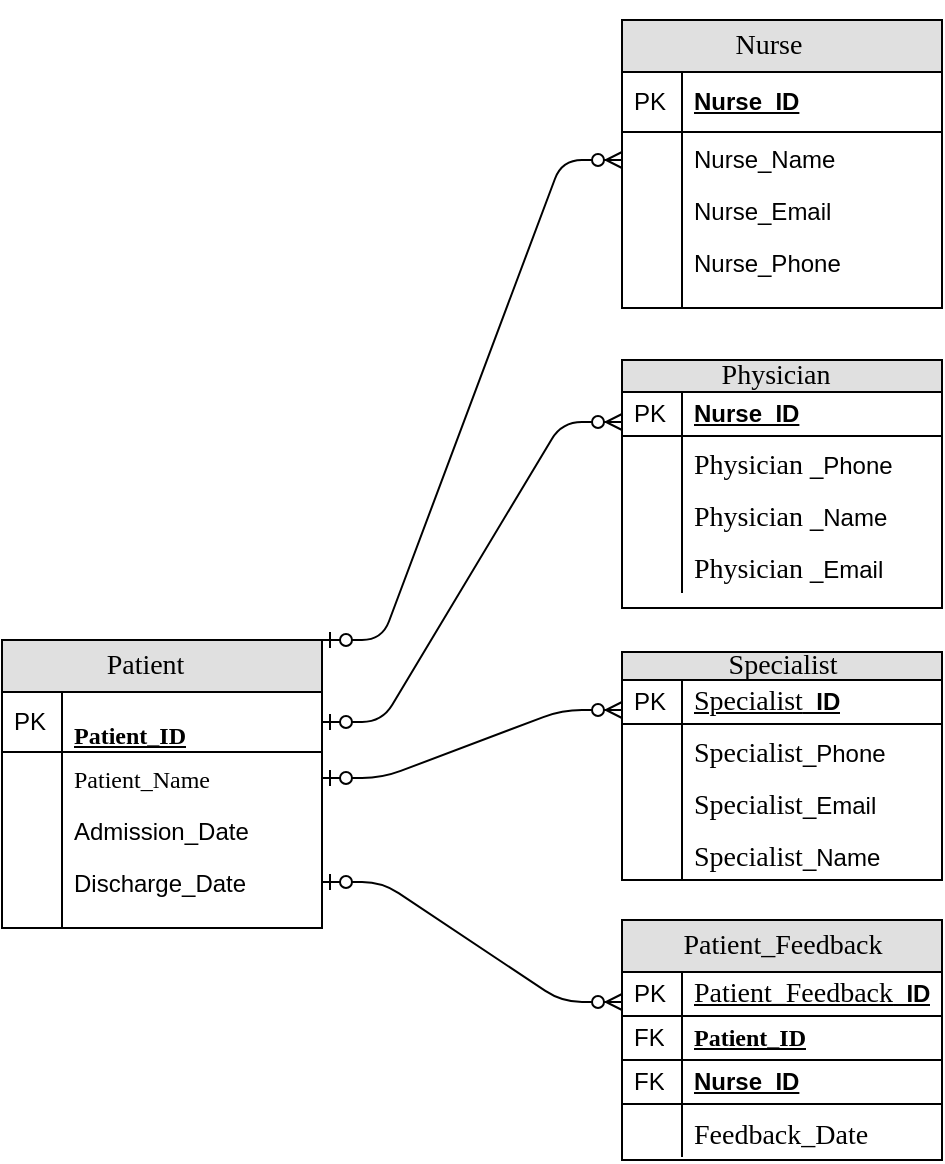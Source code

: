 <mxfile version="24.0.7" type="github">
  <diagram name="Page-1" id="e56a1550-8fbb-45ad-956c-1786394a9013">
    <mxGraphModel dx="1591" dy="783" grid="1" gridSize="10" guides="1" tooltips="1" connect="1" arrows="1" fold="1" page="1" pageScale="1" pageWidth="1100" pageHeight="850" background="none" math="0" shadow="0">
      <root>
        <mxCell id="0" />
        <mxCell id="1" parent="0" />
        <mxCell id="2e49270ec7c68f3f-30" value="&lt;p class=&quot;MsoNormal&quot;&gt;&lt;span style=&quot;mso-spacerun:&#39;yes&#39;;font-family:Calibri;mso-bidi-font-family:&#39;Times New Roman&#39;;&quot;&gt;Patient&amp;nbsp; &amp;nbsp; &amp;nbsp;&lt;/span&gt;&lt;/p&gt;" style="swimlane;html=1;fontStyle=0;childLayout=stackLayout;horizontal=1;startSize=26;fillColor=#e0e0e0;horizontalStack=0;resizeParent=1;resizeLast=0;collapsible=1;marginBottom=0;swimlaneFillColor=#ffffff;align=center;rounded=0;shadow=0;comic=0;labelBackgroundColor=none;strokeWidth=1;fontFamily=Verdana;fontSize=14" parent="1" vertex="1">
          <mxGeometry x="240" y="420" width="160" height="144" as="geometry" />
        </mxCell>
        <mxCell id="2e49270ec7c68f3f-31" value="&lt;p class=&quot;MsoNormal&quot;&gt;&lt;span style=&quot;mso-spacerun:&#39;yes&#39;;font-family:Calibri;mso-fareast-font-family:等线;&lt;br/&gt;mso-bidi-font-family:&#39;Times New Roman&#39;;&quot;&gt;Patient_ID&lt;/span&gt;&lt;/p&gt;" style="shape=partialRectangle;top=0;left=0;right=0;bottom=1;html=1;align=left;verticalAlign=middle;fillColor=none;spacingLeft=34;spacingRight=4;whiteSpace=wrap;overflow=hidden;rotatable=0;points=[[0,0.5],[1,0.5]];portConstraint=eastwest;dropTarget=0;fontStyle=5;" parent="2e49270ec7c68f3f-30" vertex="1">
          <mxGeometry y="26" width="160" height="30" as="geometry" />
        </mxCell>
        <mxCell id="2e49270ec7c68f3f-32" value="PK" style="shape=partialRectangle;top=0;left=0;bottom=0;html=1;fillColor=none;align=left;verticalAlign=middle;spacingLeft=4;spacingRight=4;whiteSpace=wrap;overflow=hidden;rotatable=0;points=[];portConstraint=eastwest;part=1;" parent="2e49270ec7c68f3f-31" vertex="1" connectable="0">
          <mxGeometry width="30" height="30" as="geometry" />
        </mxCell>
        <mxCell id="2e49270ec7c68f3f-33" value="&lt;font face=&quot;Calibri&quot;&gt;Patient_Name&lt;/font&gt;" style="shape=partialRectangle;top=0;left=0;right=0;bottom=0;html=1;align=left;verticalAlign=top;fillColor=none;spacingLeft=34;spacingRight=4;whiteSpace=wrap;overflow=hidden;rotatable=0;points=[[0,0.5],[1,0.5]];portConstraint=eastwest;dropTarget=0;" parent="2e49270ec7c68f3f-30" vertex="1">
          <mxGeometry y="56" width="160" height="26" as="geometry" />
        </mxCell>
        <mxCell id="2e49270ec7c68f3f-34" value="" style="shape=partialRectangle;top=0;left=0;bottom=0;html=1;fillColor=none;align=left;verticalAlign=top;spacingLeft=4;spacingRight=4;whiteSpace=wrap;overflow=hidden;rotatable=0;points=[];portConstraint=eastwest;part=1;" parent="2e49270ec7c68f3f-33" vertex="1" connectable="0">
          <mxGeometry width="30" height="26" as="geometry" />
        </mxCell>
        <mxCell id="2e49270ec7c68f3f-35" value="Admission_Date" style="shape=partialRectangle;top=0;left=0;right=0;bottom=0;html=1;align=left;verticalAlign=top;fillColor=none;spacingLeft=34;spacingRight=4;whiteSpace=wrap;overflow=hidden;rotatable=0;points=[[0,0.5],[1,0.5]];portConstraint=eastwest;dropTarget=0;" parent="2e49270ec7c68f3f-30" vertex="1">
          <mxGeometry y="82" width="160" height="26" as="geometry" />
        </mxCell>
        <mxCell id="2e49270ec7c68f3f-36" value="" style="shape=partialRectangle;top=0;left=0;bottom=0;html=1;fillColor=none;align=left;verticalAlign=top;spacingLeft=4;spacingRight=4;whiteSpace=wrap;overflow=hidden;rotatable=0;points=[];portConstraint=eastwest;part=1;" parent="2e49270ec7c68f3f-35" vertex="1" connectable="0">
          <mxGeometry width="30" height="26" as="geometry" />
        </mxCell>
        <mxCell id="2e49270ec7c68f3f-37" value="Discharge_Date" style="shape=partialRectangle;top=0;left=0;right=0;bottom=0;html=1;align=left;verticalAlign=top;fillColor=none;spacingLeft=34;spacingRight=4;whiteSpace=wrap;overflow=hidden;rotatable=0;points=[[0,0.5],[1,0.5]];portConstraint=eastwest;dropTarget=0;" parent="2e49270ec7c68f3f-30" vertex="1">
          <mxGeometry y="108" width="160" height="26" as="geometry" />
        </mxCell>
        <mxCell id="2e49270ec7c68f3f-38" value="" style="shape=partialRectangle;top=0;left=0;bottom=0;html=1;fillColor=none;align=left;verticalAlign=top;spacingLeft=4;spacingRight=4;whiteSpace=wrap;overflow=hidden;rotatable=0;points=[];portConstraint=eastwest;part=1;" parent="2e49270ec7c68f3f-37" vertex="1" connectable="0">
          <mxGeometry width="30" height="26" as="geometry" />
        </mxCell>
        <mxCell id="2e49270ec7c68f3f-39" value="" style="shape=partialRectangle;top=0;left=0;right=0;bottom=0;html=1;align=left;verticalAlign=top;fillColor=none;spacingLeft=34;spacingRight=4;whiteSpace=wrap;overflow=hidden;rotatable=0;points=[[0,0.5],[1,0.5]];portConstraint=eastwest;dropTarget=0;" parent="2e49270ec7c68f3f-30" vertex="1">
          <mxGeometry y="134" width="160" height="10" as="geometry" />
        </mxCell>
        <mxCell id="2e49270ec7c68f3f-40" value="" style="shape=partialRectangle;top=0;left=0;bottom=0;html=1;fillColor=none;align=left;verticalAlign=top;spacingLeft=4;spacingRight=4;whiteSpace=wrap;overflow=hidden;rotatable=0;points=[];portConstraint=eastwest;part=1;" parent="2e49270ec7c68f3f-39" vertex="1" connectable="0">
          <mxGeometry width="30" height="10" as="geometry" />
        </mxCell>
        <mxCell id="2e49270ec7c68f3f-41" value="&lt;p class=&quot;MsoNormal&quot;&gt;&lt;span style=&quot;mso-spacerun:&#39;yes&#39;;font-family:Calibri;mso-fareast-font-family:等线;&lt;br/&gt;mso-bidi-font-family:&#39;Times New Roman&#39;;&quot;&gt;Physician&amp;nbsp;&amp;nbsp;&lt;/span&gt;&lt;/p&gt;" style="swimlane;html=1;fontStyle=0;childLayout=stackLayout;horizontal=1;startSize=16;fillColor=#e0e0e0;horizontalStack=0;resizeParent=1;resizeLast=0;collapsible=1;marginBottom=0;swimlaneFillColor=#ffffff;align=center;rounded=0;shadow=0;comic=0;labelBackgroundColor=none;strokeWidth=1;fontFamily=Verdana;fontSize=14" parent="1" vertex="1">
          <mxGeometry x="550" y="280" width="160" height="124" as="geometry" />
        </mxCell>
        <mxCell id="y5qJRlmmMwqQJ6CZSn6F-19" value="Nurse_ID" style="shape=partialRectangle;top=0;left=0;right=0;bottom=1;html=1;align=left;verticalAlign=middle;fillColor=none;spacingLeft=34;spacingRight=4;whiteSpace=wrap;overflow=hidden;rotatable=0;points=[[0,0.5],[1,0.5]];portConstraint=eastwest;dropTarget=0;fontStyle=5;" vertex="1" parent="2e49270ec7c68f3f-41">
          <mxGeometry y="16" width="160" height="22" as="geometry" />
        </mxCell>
        <mxCell id="y5qJRlmmMwqQJ6CZSn6F-20" value="PK" style="shape=partialRectangle;top=0;left=0;bottom=0;html=1;fillColor=none;align=left;verticalAlign=middle;spacingLeft=4;spacingRight=4;whiteSpace=wrap;overflow=hidden;rotatable=0;points=[];portConstraint=eastwest;part=1;" vertex="1" connectable="0" parent="y5qJRlmmMwqQJ6CZSn6F-19">
          <mxGeometry width="30" height="22" as="geometry" />
        </mxCell>
        <mxCell id="y5qJRlmmMwqQJ6CZSn6F-17" value="&lt;span style=&quot;font-family: Calibri; font-size: 14px; text-align: center; text-wrap: nowrap;&quot;&gt;Physician&amp;nbsp;&lt;/span&gt;_Phone" style="shape=partialRectangle;top=0;left=0;right=0;bottom=0;html=1;align=left;verticalAlign=top;fillColor=none;spacingLeft=34;spacingRight=4;whiteSpace=wrap;overflow=hidden;rotatable=0;points=[[0,0.5],[1,0.5]];portConstraint=eastwest;dropTarget=0;" vertex="1" parent="2e49270ec7c68f3f-41">
          <mxGeometry y="38" width="160" height="26" as="geometry" />
        </mxCell>
        <mxCell id="y5qJRlmmMwqQJ6CZSn6F-18" value="" style="shape=partialRectangle;top=0;left=0;bottom=0;html=1;fillColor=none;align=left;verticalAlign=top;spacingLeft=4;spacingRight=4;whiteSpace=wrap;overflow=hidden;rotatable=0;points=[];portConstraint=eastwest;part=1;" vertex="1" connectable="0" parent="y5qJRlmmMwqQJ6CZSn6F-17">
          <mxGeometry width="30" height="26" as="geometry" />
        </mxCell>
        <mxCell id="y5qJRlmmMwqQJ6CZSn6F-13" value="&lt;span style=&quot;font-family: Calibri; font-size: 14px; text-align: center; text-wrap: nowrap;&quot;&gt;Physician&amp;nbsp;&lt;/span&gt;_Name" style="shape=partialRectangle;top=0;left=0;right=0;bottom=0;html=1;align=left;verticalAlign=top;fillColor=none;spacingLeft=34;spacingRight=4;whiteSpace=wrap;overflow=hidden;rotatable=0;points=[[0,0.5],[1,0.5]];portConstraint=eastwest;dropTarget=0;" vertex="1" parent="2e49270ec7c68f3f-41">
          <mxGeometry y="64" width="160" height="26" as="geometry" />
        </mxCell>
        <mxCell id="y5qJRlmmMwqQJ6CZSn6F-14" value="" style="shape=partialRectangle;top=0;left=0;bottom=0;html=1;fillColor=none;align=left;verticalAlign=top;spacingLeft=4;spacingRight=4;whiteSpace=wrap;overflow=hidden;rotatable=0;points=[];portConstraint=eastwest;part=1;" vertex="1" connectable="0" parent="y5qJRlmmMwqQJ6CZSn6F-13">
          <mxGeometry width="30" height="26" as="geometry" />
        </mxCell>
        <mxCell id="y5qJRlmmMwqQJ6CZSn6F-15" value="&lt;span style=&quot;font-family: Calibri; font-size: 14px; text-align: center; text-wrap: nowrap;&quot;&gt;Physician&amp;nbsp;&lt;/span&gt;_Email" style="shape=partialRectangle;top=0;left=0;right=0;bottom=0;html=1;align=left;verticalAlign=top;fillColor=none;spacingLeft=34;spacingRight=4;whiteSpace=wrap;overflow=hidden;rotatable=0;points=[[0,0.5],[1,0.5]];portConstraint=eastwest;dropTarget=0;" vertex="1" parent="2e49270ec7c68f3f-41">
          <mxGeometry y="90" width="160" height="26" as="geometry" />
        </mxCell>
        <mxCell id="y5qJRlmmMwqQJ6CZSn6F-16" value="" style="shape=partialRectangle;top=0;left=0;bottom=0;html=1;fillColor=none;align=left;verticalAlign=top;spacingLeft=4;spacingRight=4;whiteSpace=wrap;overflow=hidden;rotatable=0;points=[];portConstraint=eastwest;part=1;" vertex="1" connectable="0" parent="y5qJRlmmMwqQJ6CZSn6F-15">
          <mxGeometry width="30" height="26" as="geometry" />
        </mxCell>
        <mxCell id="2e49270ec7c68f3f-63" value="" style="edgeStyle=entityRelationEdgeStyle;html=1;endArrow=ERzeroToMany;startArrow=ERzeroToOne;labelBackgroundColor=none;fontFamily=Verdana;fontSize=14;entryX=0;entryY=0.5;exitX=1;exitY=0.5;" parent="1" source="2e49270ec7c68f3f-31" edge="1">
          <mxGeometry width="100" height="100" relative="1" as="geometry">
            <mxPoint x="510" y="610" as="sourcePoint" />
            <mxPoint x="550" y="311" as="targetPoint" />
          </mxGeometry>
        </mxCell>
        <mxCell id="2e49270ec7c68f3f-64" value="&lt;p class=&quot;MsoNormal&quot;&gt;&lt;span style=&quot;mso-spacerun:&#39;yes&#39;;font-family:Calibri;mso-fareast-font-family:等线;&lt;br/&gt;mso-bidi-font-family:&#39;Times New Roman&#39;;&quot;&gt;Specialist&lt;/span&gt;&lt;/p&gt;" style="swimlane;html=1;fontStyle=0;childLayout=stackLayout;horizontal=1;startSize=14;fillColor=#e0e0e0;horizontalStack=0;resizeParent=1;resizeLast=0;collapsible=1;marginBottom=0;swimlaneFillColor=#ffffff;align=center;rounded=0;shadow=0;comic=0;labelBackgroundColor=none;strokeWidth=1;fontFamily=Verdana;fontSize=14" parent="1" vertex="1">
          <mxGeometry x="550" y="426" width="160" height="114" as="geometry" />
        </mxCell>
        <mxCell id="y5qJRlmmMwqQJ6CZSn6F-21" value="&lt;span style=&quot;font-family: Calibri; font-size: 14px; font-weight: 400; text-align: center; text-wrap: nowrap;&quot;&gt;Specialist&lt;/span&gt;_ID" style="shape=partialRectangle;top=0;left=0;right=0;bottom=1;html=1;align=left;verticalAlign=middle;fillColor=none;spacingLeft=34;spacingRight=4;whiteSpace=wrap;overflow=hidden;rotatable=0;points=[[0,0.5],[1,0.5]];portConstraint=eastwest;dropTarget=0;fontStyle=5;" vertex="1" parent="2e49270ec7c68f3f-64">
          <mxGeometry y="14" width="160" height="22" as="geometry" />
        </mxCell>
        <mxCell id="y5qJRlmmMwqQJ6CZSn6F-22" value="PK" style="shape=partialRectangle;top=0;left=0;bottom=0;html=1;fillColor=none;align=left;verticalAlign=middle;spacingLeft=4;spacingRight=4;whiteSpace=wrap;overflow=hidden;rotatable=0;points=[];portConstraint=eastwest;part=1;" vertex="1" connectable="0" parent="y5qJRlmmMwqQJ6CZSn6F-21">
          <mxGeometry width="30" height="22" as="geometry" />
        </mxCell>
        <mxCell id="y5qJRlmmMwqQJ6CZSn6F-23" value="&lt;span style=&quot;font-family: Calibri; font-size: 14px; text-align: center; text-wrap: nowrap;&quot;&gt;Specialist&lt;/span&gt;_Phone" style="shape=partialRectangle;top=0;left=0;right=0;bottom=0;html=1;align=left;verticalAlign=top;fillColor=none;spacingLeft=34;spacingRight=4;whiteSpace=wrap;overflow=hidden;rotatable=0;points=[[0,0.5],[1,0.5]];portConstraint=eastwest;dropTarget=0;" vertex="1" parent="2e49270ec7c68f3f-64">
          <mxGeometry y="36" width="160" height="26" as="geometry" />
        </mxCell>
        <mxCell id="y5qJRlmmMwqQJ6CZSn6F-24" value="" style="shape=partialRectangle;top=0;left=0;bottom=0;html=1;fillColor=none;align=left;verticalAlign=top;spacingLeft=4;spacingRight=4;whiteSpace=wrap;overflow=hidden;rotatable=0;points=[];portConstraint=eastwest;part=1;" vertex="1" connectable="0" parent="y5qJRlmmMwqQJ6CZSn6F-23">
          <mxGeometry width="30" height="26" as="geometry" />
        </mxCell>
        <mxCell id="y5qJRlmmMwqQJ6CZSn6F-27" value="&lt;span style=&quot;font-family: Calibri; font-size: 14px; text-align: center; text-wrap: nowrap;&quot;&gt;Specialist&lt;/span&gt;_Email" style="shape=partialRectangle;top=0;left=0;right=0;bottom=0;html=1;align=left;verticalAlign=top;fillColor=none;spacingLeft=34;spacingRight=4;whiteSpace=wrap;overflow=hidden;rotatable=0;points=[[0,0.5],[1,0.5]];portConstraint=eastwest;dropTarget=0;" vertex="1" parent="2e49270ec7c68f3f-64">
          <mxGeometry y="62" width="160" height="26" as="geometry" />
        </mxCell>
        <mxCell id="y5qJRlmmMwqQJ6CZSn6F-28" value="" style="shape=partialRectangle;top=0;left=0;bottom=0;html=1;fillColor=none;align=left;verticalAlign=top;spacingLeft=4;spacingRight=4;whiteSpace=wrap;overflow=hidden;rotatable=0;points=[];portConstraint=eastwest;part=1;" vertex="1" connectable="0" parent="y5qJRlmmMwqQJ6CZSn6F-27">
          <mxGeometry width="30" height="26" as="geometry" />
        </mxCell>
        <mxCell id="y5qJRlmmMwqQJ6CZSn6F-25" value="&lt;span style=&quot;font-family: Calibri; font-size: 14px; text-align: center; text-wrap: nowrap;&quot;&gt;Specialist&lt;/span&gt;_Name" style="shape=partialRectangle;top=0;left=0;right=0;bottom=0;html=1;align=left;verticalAlign=top;fillColor=none;spacingLeft=34;spacingRight=4;whiteSpace=wrap;overflow=hidden;rotatable=0;points=[[0,0.5],[1,0.5]];portConstraint=eastwest;dropTarget=0;" vertex="1" parent="2e49270ec7c68f3f-64">
          <mxGeometry y="88" width="160" height="26" as="geometry" />
        </mxCell>
        <mxCell id="y5qJRlmmMwqQJ6CZSn6F-26" value="" style="shape=partialRectangle;top=0;left=0;bottom=0;html=1;fillColor=none;align=left;verticalAlign=top;spacingLeft=4;spacingRight=4;whiteSpace=wrap;overflow=hidden;rotatable=0;points=[];portConstraint=eastwest;part=1;" vertex="1" connectable="0" parent="y5qJRlmmMwqQJ6CZSn6F-25">
          <mxGeometry width="30" height="26" as="geometry" />
        </mxCell>
        <mxCell id="2e49270ec7c68f3f-71" value="&lt;p class=&quot;MsoNormal&quot;&gt;&lt;span style=&quot;mso-spacerun:&#39;yes&#39;;font-family:Calibri;mso-fareast-font-family:等线;&lt;br/&gt;mso-bidi-font-family:&#39;Times New Roman&#39;;&quot;&gt;Patient_Feedback&lt;/span&gt;&lt;/p&gt;" style="swimlane;html=1;fontStyle=0;childLayout=stackLayout;horizontal=1;startSize=26;fillColor=#e0e0e0;horizontalStack=0;resizeParent=1;resizeLast=0;collapsible=1;marginBottom=0;swimlaneFillColor=#ffffff;align=center;rounded=0;shadow=0;comic=0;labelBackgroundColor=none;strokeWidth=1;fontFamily=Verdana;fontSize=14" parent="1" vertex="1">
          <mxGeometry x="550" y="560" width="160" height="120" as="geometry" />
        </mxCell>
        <mxCell id="y5qJRlmmMwqQJ6CZSn6F-30" value="&lt;span style=&quot;font-family: Calibri; font-size: 14px; font-weight: 400; text-align: center; text-wrap: nowrap;&quot;&gt;Patient_Feedback&lt;/span&gt;_ID" style="shape=partialRectangle;top=0;left=0;right=0;bottom=1;html=1;align=left;verticalAlign=middle;fillColor=none;spacingLeft=34;spacingRight=4;whiteSpace=wrap;overflow=hidden;rotatable=0;points=[[0,0.5],[1,0.5]];portConstraint=eastwest;dropTarget=0;fontStyle=5;" vertex="1" parent="2e49270ec7c68f3f-71">
          <mxGeometry y="26" width="160" height="22" as="geometry" />
        </mxCell>
        <mxCell id="y5qJRlmmMwqQJ6CZSn6F-31" value="PK" style="shape=partialRectangle;top=0;left=0;bottom=0;html=1;fillColor=none;align=left;verticalAlign=middle;spacingLeft=4;spacingRight=4;whiteSpace=wrap;overflow=hidden;rotatable=0;points=[];portConstraint=eastwest;part=1;" vertex="1" connectable="0" parent="y5qJRlmmMwqQJ6CZSn6F-30">
          <mxGeometry width="30" height="22" as="geometry" />
        </mxCell>
        <mxCell id="y5qJRlmmMwqQJ6CZSn6F-38" value="&lt;span style=&quot;font-family: Calibri;&quot;&gt;Patient_ID&lt;/span&gt;" style="shape=partialRectangle;top=0;left=0;right=0;bottom=1;html=1;align=left;verticalAlign=middle;fillColor=none;spacingLeft=34;spacingRight=4;whiteSpace=wrap;overflow=hidden;rotatable=0;points=[[0,0.5],[1,0.5]];portConstraint=eastwest;dropTarget=0;fontStyle=5;" vertex="1" parent="2e49270ec7c68f3f-71">
          <mxGeometry y="48" width="160" height="22" as="geometry" />
        </mxCell>
        <mxCell id="y5qJRlmmMwqQJ6CZSn6F-39" value="FK" style="shape=partialRectangle;top=0;left=0;bottom=0;html=1;fillColor=none;align=left;verticalAlign=middle;spacingLeft=4;spacingRight=4;whiteSpace=wrap;overflow=hidden;rotatable=0;points=[];portConstraint=eastwest;part=1;" vertex="1" connectable="0" parent="y5qJRlmmMwqQJ6CZSn6F-38">
          <mxGeometry width="30" height="22" as="geometry" />
        </mxCell>
        <mxCell id="y5qJRlmmMwqQJ6CZSn6F-40" value="Nurse_ID" style="shape=partialRectangle;top=0;left=0;right=0;bottom=1;html=1;align=left;verticalAlign=middle;fillColor=none;spacingLeft=34;spacingRight=4;whiteSpace=wrap;overflow=hidden;rotatable=0;points=[[0,0.5],[1,0.5]];portConstraint=eastwest;dropTarget=0;fontStyle=5;" vertex="1" parent="2e49270ec7c68f3f-71">
          <mxGeometry y="70" width="160" height="22" as="geometry" />
        </mxCell>
        <mxCell id="y5qJRlmmMwqQJ6CZSn6F-41" value="FK" style="shape=partialRectangle;top=0;left=0;bottom=0;html=1;fillColor=none;align=left;verticalAlign=middle;spacingLeft=4;spacingRight=4;whiteSpace=wrap;overflow=hidden;rotatable=0;points=[];portConstraint=eastwest;part=1;" vertex="1" connectable="0" parent="y5qJRlmmMwqQJ6CZSn6F-40">
          <mxGeometry width="30" height="22" as="geometry" />
        </mxCell>
        <mxCell id="y5qJRlmmMwqQJ6CZSn6F-36" value="&lt;div style=&quot;text-align: center;&quot;&gt;&lt;span style=&quot;background-color: initial; font-size: 14px; text-wrap: nowrap;&quot;&gt;&lt;font face=&quot;Calibri&quot;&gt;Feedback_Date&lt;/font&gt;&lt;/span&gt;&lt;/div&gt;" style="shape=partialRectangle;top=0;left=0;right=0;bottom=0;html=1;align=left;verticalAlign=top;fillColor=none;spacingLeft=34;spacingRight=4;whiteSpace=wrap;overflow=hidden;rotatable=0;points=[[0,0.5],[1,0.5]];portConstraint=eastwest;dropTarget=0;" vertex="1" parent="2e49270ec7c68f3f-71">
          <mxGeometry y="92" width="160" height="26" as="geometry" />
        </mxCell>
        <mxCell id="y5qJRlmmMwqQJ6CZSn6F-37" value="" style="shape=partialRectangle;top=0;left=0;bottom=0;html=1;fillColor=none;align=left;verticalAlign=top;spacingLeft=4;spacingRight=4;whiteSpace=wrap;overflow=hidden;rotatable=0;points=[];portConstraint=eastwest;part=1;" vertex="1" connectable="0" parent="y5qJRlmmMwqQJ6CZSn6F-36">
          <mxGeometry width="30" height="26" as="geometry" />
        </mxCell>
        <mxCell id="2e49270ec7c68f3f-78" value="" style="edgeStyle=entityRelationEdgeStyle;html=1;endArrow=ERzeroToMany;startArrow=ERzeroToOne;labelBackgroundColor=none;fontFamily=Verdana;fontSize=14;entryX=0;entryY=0.5;exitX=1;exitY=0.5;" parent="1" source="2e49270ec7c68f3f-33" edge="1">
          <mxGeometry width="100" height="100" relative="1" as="geometry">
            <mxPoint x="409.765" y="469.529" as="sourcePoint" />
            <mxPoint x="550" y="455" as="targetPoint" />
          </mxGeometry>
        </mxCell>
        <mxCell id="2e49270ec7c68f3f-79" value="" style="edgeStyle=entityRelationEdgeStyle;html=1;endArrow=ERzeroToMany;startArrow=ERzeroToOne;labelBackgroundColor=none;fontFamily=Verdana;fontSize=14;entryX=0;entryY=0.5;exitX=1;exitY=0.5;" parent="1" source="2e49270ec7c68f3f-37" edge="1">
          <mxGeometry width="100" height="100" relative="1" as="geometry">
            <mxPoint x="419.765" y="479.529" as="sourcePoint" />
            <mxPoint x="550" y="601" as="targetPoint" />
          </mxGeometry>
        </mxCell>
        <mxCell id="y5qJRlmmMwqQJ6CZSn6F-1" value="&lt;p class=&quot;MsoNormal&quot;&gt;&lt;span style=&quot;mso-spacerun:&#39;yes&#39;;font-family:Calibri;mso-fareast-font-family:等线;&lt;br/&gt;mso-bidi-font-family:&#39;Times New Roman&#39;;&quot;&gt;Nurse&amp;nbsp; &amp;nbsp;&amp;nbsp;&lt;/span&gt;&lt;/p&gt;" style="swimlane;html=1;fontStyle=0;childLayout=stackLayout;horizontal=1;startSize=26;fillColor=#e0e0e0;horizontalStack=0;resizeParent=1;resizeLast=0;collapsible=1;marginBottom=0;swimlaneFillColor=#ffffff;align=center;rounded=0;shadow=0;comic=0;labelBackgroundColor=none;strokeWidth=1;fontFamily=Verdana;fontSize=14;swimlaneLine=1;" vertex="1" parent="1">
          <mxGeometry x="550" y="110" width="160" height="144" as="geometry" />
        </mxCell>
        <mxCell id="y5qJRlmmMwqQJ6CZSn6F-2" value="Nurse_ID" style="shape=partialRectangle;top=0;left=0;right=0;bottom=1;html=1;align=left;verticalAlign=middle;fillColor=none;spacingLeft=34;spacingRight=4;whiteSpace=wrap;overflow=hidden;rotatable=0;points=[[0,0.5],[1,0.5]];portConstraint=eastwest;dropTarget=0;fontStyle=5;" vertex="1" parent="y5qJRlmmMwqQJ6CZSn6F-1">
          <mxGeometry y="26" width="160" height="30" as="geometry" />
        </mxCell>
        <mxCell id="y5qJRlmmMwqQJ6CZSn6F-3" value="PK" style="shape=partialRectangle;top=0;left=0;bottom=0;html=1;fillColor=none;align=left;verticalAlign=middle;spacingLeft=4;spacingRight=4;whiteSpace=wrap;overflow=hidden;rotatable=0;points=[];portConstraint=eastwest;part=1;" vertex="1" connectable="0" parent="y5qJRlmmMwqQJ6CZSn6F-2">
          <mxGeometry width="30" height="30" as="geometry" />
        </mxCell>
        <mxCell id="y5qJRlmmMwqQJ6CZSn6F-4" value="Nurse_Name" style="shape=partialRectangle;top=0;left=0;right=0;bottom=0;html=1;align=left;verticalAlign=top;fillColor=none;spacingLeft=34;spacingRight=4;whiteSpace=wrap;overflow=hidden;rotatable=0;points=[[0,0.5],[1,0.5]];portConstraint=eastwest;dropTarget=0;" vertex="1" parent="y5qJRlmmMwqQJ6CZSn6F-1">
          <mxGeometry y="56" width="160" height="26" as="geometry" />
        </mxCell>
        <mxCell id="y5qJRlmmMwqQJ6CZSn6F-5" value="" style="shape=partialRectangle;top=0;left=0;bottom=0;html=1;fillColor=none;align=left;verticalAlign=top;spacingLeft=4;spacingRight=4;whiteSpace=wrap;overflow=hidden;rotatable=0;points=[];portConstraint=eastwest;part=1;" vertex="1" connectable="0" parent="y5qJRlmmMwqQJ6CZSn6F-4">
          <mxGeometry width="30" height="26" as="geometry" />
        </mxCell>
        <mxCell id="y5qJRlmmMwqQJ6CZSn6F-6" value="Nurse_Email" style="shape=partialRectangle;top=0;left=0;right=0;bottom=0;html=1;align=left;verticalAlign=top;fillColor=none;spacingLeft=34;spacingRight=4;whiteSpace=wrap;overflow=hidden;rotatable=0;points=[[0,0.5],[1,0.5]];portConstraint=eastwest;dropTarget=0;" vertex="1" parent="y5qJRlmmMwqQJ6CZSn6F-1">
          <mxGeometry y="82" width="160" height="26" as="geometry" />
        </mxCell>
        <mxCell id="y5qJRlmmMwqQJ6CZSn6F-7" value="" style="shape=partialRectangle;top=0;left=0;bottom=0;html=1;fillColor=none;align=left;verticalAlign=top;spacingLeft=4;spacingRight=4;whiteSpace=wrap;overflow=hidden;rotatable=0;points=[];portConstraint=eastwest;part=1;" vertex="1" connectable="0" parent="y5qJRlmmMwqQJ6CZSn6F-6">
          <mxGeometry width="30" height="26" as="geometry" />
        </mxCell>
        <mxCell id="y5qJRlmmMwqQJ6CZSn6F-8" value="Nurse_Phone" style="shape=partialRectangle;top=0;left=0;right=0;bottom=0;html=1;align=left;verticalAlign=top;fillColor=none;spacingLeft=34;spacingRight=4;whiteSpace=wrap;overflow=hidden;rotatable=0;points=[[0,0.5],[1,0.5]];portConstraint=eastwest;dropTarget=0;" vertex="1" parent="y5qJRlmmMwqQJ6CZSn6F-1">
          <mxGeometry y="108" width="160" height="26" as="geometry" />
        </mxCell>
        <mxCell id="y5qJRlmmMwqQJ6CZSn6F-9" value="" style="shape=partialRectangle;top=0;left=0;bottom=0;html=1;fillColor=none;align=left;verticalAlign=top;spacingLeft=4;spacingRight=4;whiteSpace=wrap;overflow=hidden;rotatable=0;points=[];portConstraint=eastwest;part=1;" vertex="1" connectable="0" parent="y5qJRlmmMwqQJ6CZSn6F-8">
          <mxGeometry width="30" height="26" as="geometry" />
        </mxCell>
        <mxCell id="y5qJRlmmMwqQJ6CZSn6F-10" value="" style="shape=partialRectangle;top=0;left=0;right=0;bottom=0;html=1;align=left;verticalAlign=top;fillColor=none;spacingLeft=34;spacingRight=4;whiteSpace=wrap;overflow=hidden;rotatable=0;points=[[0,0.5],[1,0.5]];portConstraint=eastwest;dropTarget=0;" vertex="1" parent="y5qJRlmmMwqQJ6CZSn6F-1">
          <mxGeometry y="134" width="160" height="10" as="geometry" />
        </mxCell>
        <mxCell id="y5qJRlmmMwqQJ6CZSn6F-11" value="" style="shape=partialRectangle;top=0;left=0;bottom=0;html=1;fillColor=none;align=left;verticalAlign=top;spacingLeft=4;spacingRight=4;whiteSpace=wrap;overflow=hidden;rotatable=0;points=[];portConstraint=eastwest;part=1;" vertex="1" connectable="0" parent="y5qJRlmmMwqQJ6CZSn6F-10">
          <mxGeometry width="30" height="10" as="geometry" />
        </mxCell>
        <mxCell id="y5qJRlmmMwqQJ6CZSn6F-12" value="" style="edgeStyle=entityRelationEdgeStyle;html=1;endArrow=ERzeroToMany;startArrow=ERzeroToOne;labelBackgroundColor=none;fontFamily=Verdana;fontSize=14;entryX=0;entryY=0.5;exitX=1;exitY=0;exitDx=0;exitDy=0;" edge="1" parent="1" source="2e49270ec7c68f3f-30">
          <mxGeometry width="100" height="100" relative="1" as="geometry">
            <mxPoint x="400" y="315" as="sourcePoint" />
            <mxPoint x="550" y="180" as="targetPoint" />
          </mxGeometry>
        </mxCell>
      </root>
    </mxGraphModel>
  </diagram>
</mxfile>

